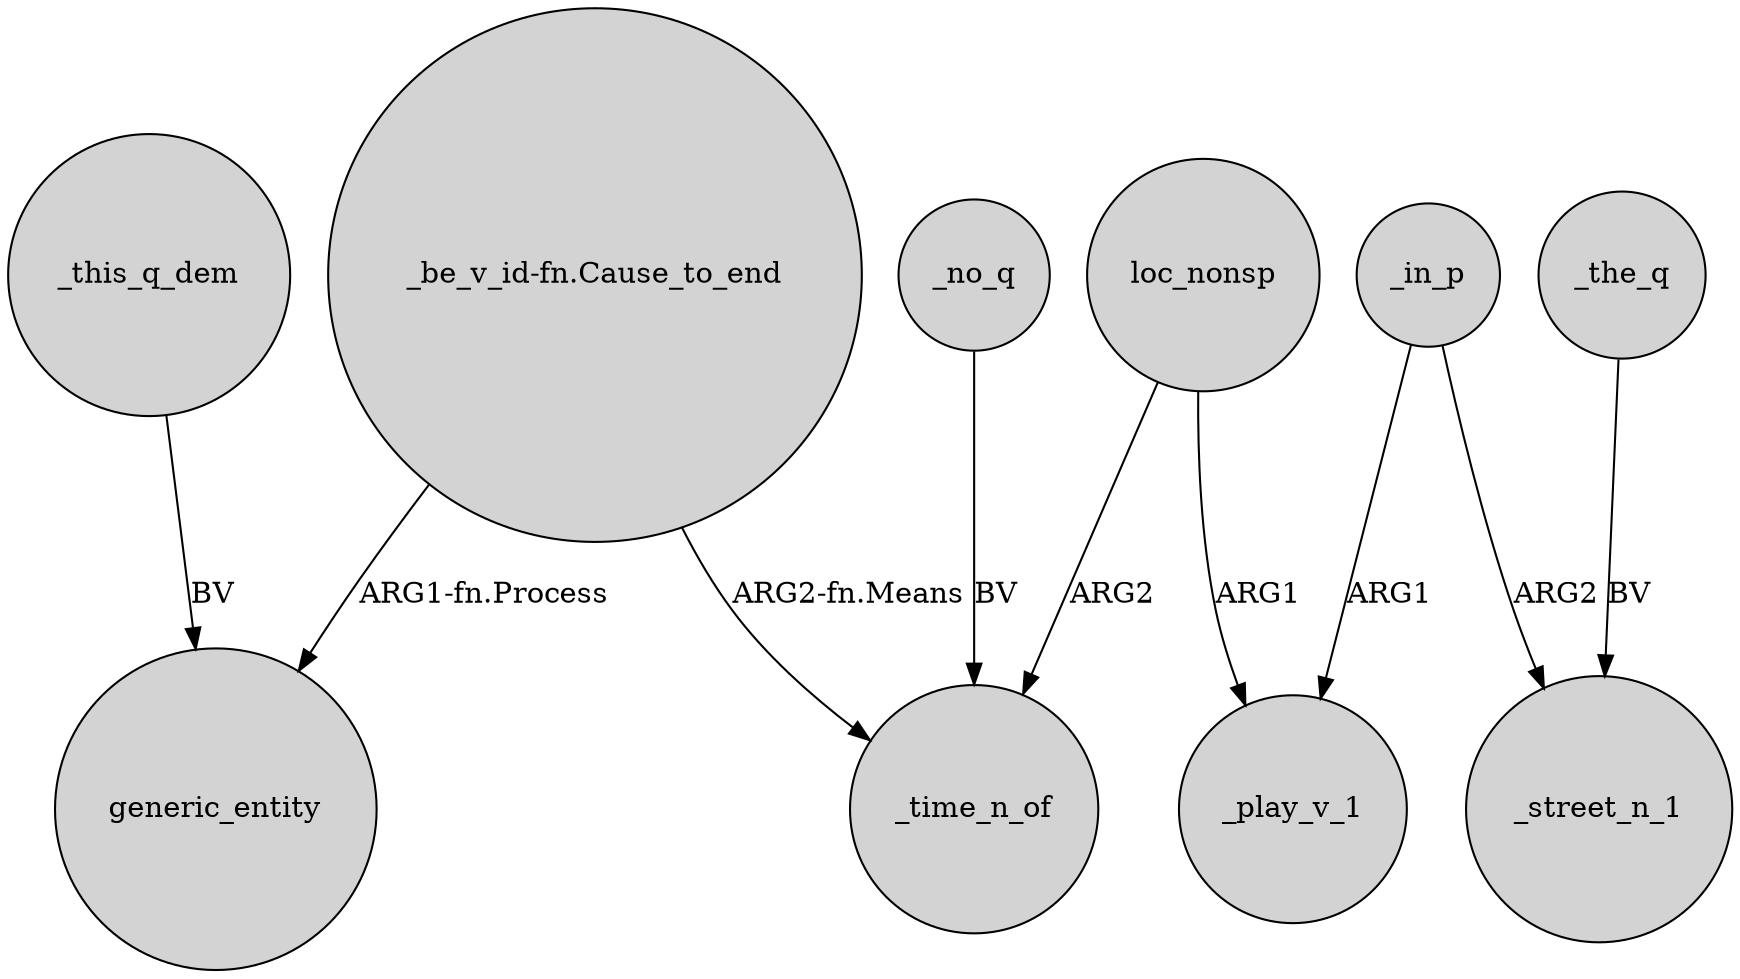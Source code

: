 digraph {
	node [shape=circle style=filled]
	loc_nonsp -> _time_n_of [label=ARG2]
	_in_p -> _play_v_1 [label=ARG1]
	loc_nonsp -> _play_v_1 [label=ARG1]
	"_be_v_id-fn.Cause_to_end" -> generic_entity [label="ARG1-fn.Process"]
	"_be_v_id-fn.Cause_to_end" -> _time_n_of [label="ARG2-fn.Means"]
	_no_q -> _time_n_of [label=BV]
	_the_q -> _street_n_1 [label=BV]
	_this_q_dem -> generic_entity [label=BV]
	_in_p -> _street_n_1 [label=ARG2]
}
